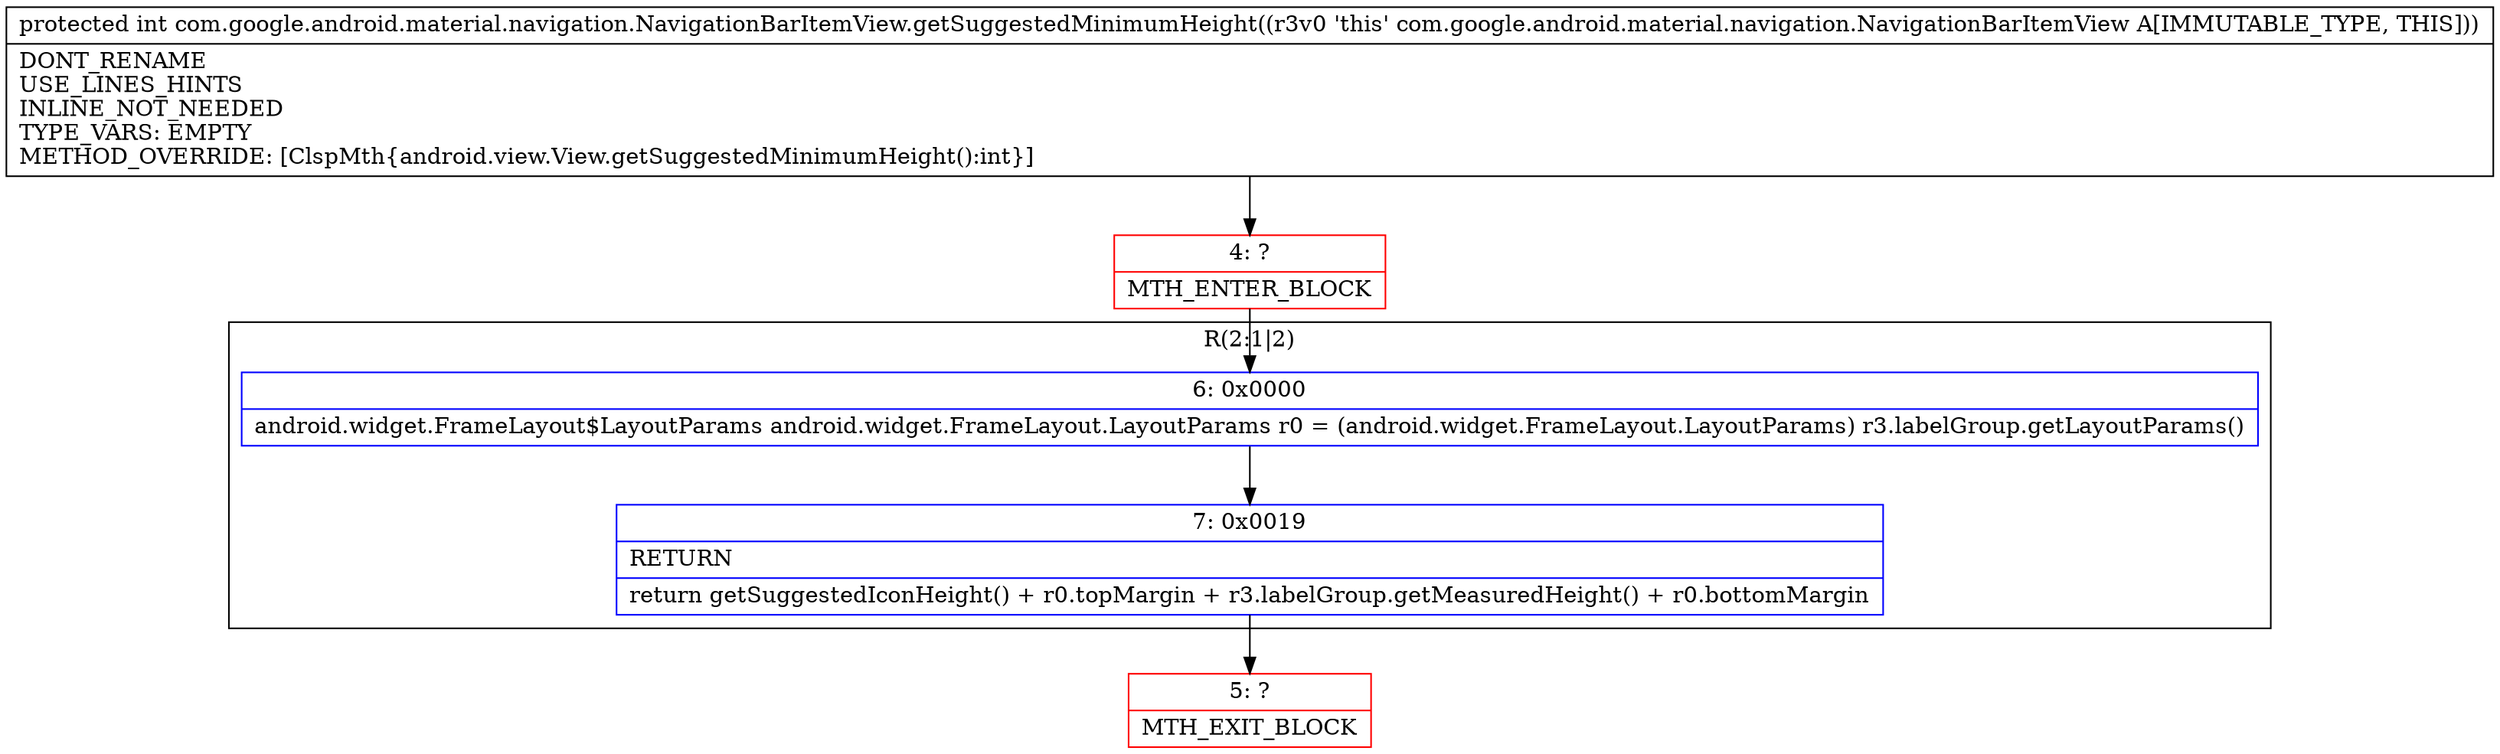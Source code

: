 digraph "CFG forcom.google.android.material.navigation.NavigationBarItemView.getSuggestedMinimumHeight()I" {
subgraph cluster_Region_426285933 {
label = "R(2:1|2)";
node [shape=record,color=blue];
Node_6 [shape=record,label="{6\:\ 0x0000|android.widget.FrameLayout$LayoutParams android.widget.FrameLayout.LayoutParams r0 = (android.widget.FrameLayout.LayoutParams) r3.labelGroup.getLayoutParams()\l}"];
Node_7 [shape=record,label="{7\:\ 0x0019|RETURN\l|return getSuggestedIconHeight() + r0.topMargin + r3.labelGroup.getMeasuredHeight() + r0.bottomMargin\l}"];
}
Node_4 [shape=record,color=red,label="{4\:\ ?|MTH_ENTER_BLOCK\l}"];
Node_5 [shape=record,color=red,label="{5\:\ ?|MTH_EXIT_BLOCK\l}"];
MethodNode[shape=record,label="{protected int com.google.android.material.navigation.NavigationBarItemView.getSuggestedMinimumHeight((r3v0 'this' com.google.android.material.navigation.NavigationBarItemView A[IMMUTABLE_TYPE, THIS]))  | DONT_RENAME\lUSE_LINES_HINTS\lINLINE_NOT_NEEDED\lTYPE_VARS: EMPTY\lMETHOD_OVERRIDE: [ClspMth\{android.view.View.getSuggestedMinimumHeight():int\}]\l}"];
MethodNode -> Node_4;Node_6 -> Node_7;
Node_7 -> Node_5;
Node_4 -> Node_6;
}

